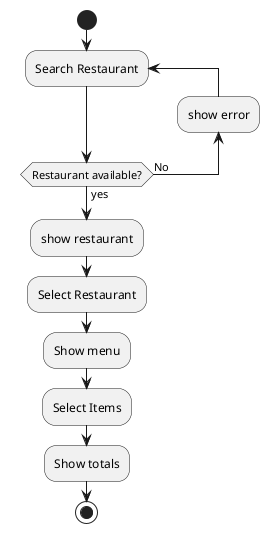 @startuml
!pragma useVerticalIf on
start
repeat :Search Restaurant;
backward :show error;
repeat while (Restaurant available?) is (No) not (yes)
:show restaurant;
:Select Restaurant;
:Show menu;
:Select Items;
:Show totals;
stop
@enduml
